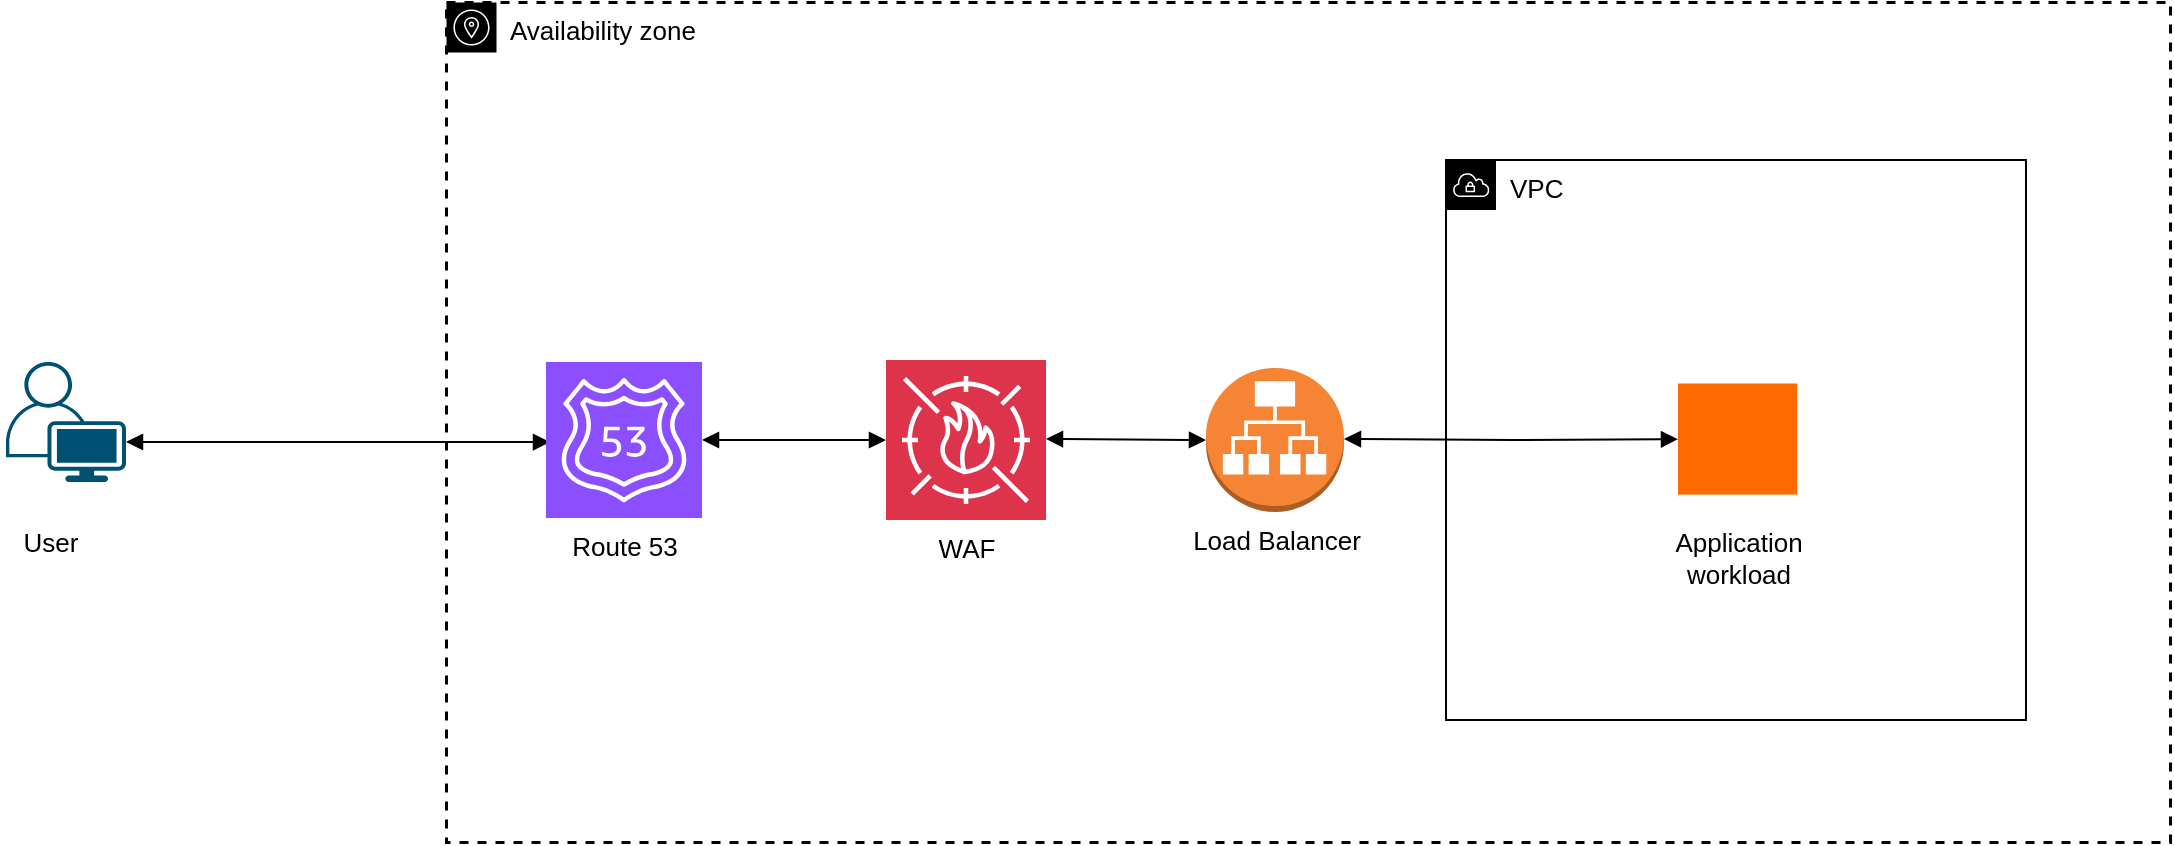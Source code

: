 <mxfile version="25.0.1">
  <diagram name="Page-1" id="HMwde_tr8L4xsojdTPUV">
    <mxGraphModel dx="1368" dy="838" grid="1" gridSize="10" guides="1" tooltips="1" connect="1" arrows="1" fold="1" page="1" pageScale="1" pageWidth="1169" pageHeight="827" background="#ffffff" math="0" shadow="0">
      <root>
        <mxCell id="0" />
        <mxCell id="1" parent="0" />
        <mxCell id="2owbVxqjxLrowaVmjvYN-4" value="" style="points=[[0.35,0,0],[0.98,0.51,0],[1,0.71,0],[0.67,1,0],[0,0.795,0],[0,0.65,0]];verticalLabelPosition=bottom;sketch=0;html=1;verticalAlign=top;aspect=fixed;align=center;pointerEvents=1;shape=mxgraph.cisco19.user;fillColor=#005073;strokeColor=none;" parent="1" vertex="1">
          <mxGeometry x="40" y="360" width="60" height="60" as="geometry" />
        </mxCell>
        <mxCell id="2owbVxqjxLrowaVmjvYN-9" value="" style="edgeStyle=orthogonalEdgeStyle;html=1;endArrow=block;elbow=vertical;startArrow=block;startFill=1;endFill=1;strokeColor=#000000;rounded=0;entryX=0;entryY=0.5;entryDx=0;entryDy=0;entryPerimeter=0;" parent="1" edge="1">
          <mxGeometry width="100" relative="1" as="geometry">
            <mxPoint x="100" y="400" as="sourcePoint" />
            <mxPoint x="312" y="400.03" as="targetPoint" />
          </mxGeometry>
        </mxCell>
        <mxCell id="2owbVxqjxLrowaVmjvYN-23" value="&lt;font style=&quot;font-size: 13px;&quot; color=&quot;#000000&quot;&gt;User&lt;/font&gt;" style="text;html=1;align=center;verticalAlign=middle;resizable=0;points=[];autosize=1;strokeColor=none;fillColor=none;" parent="1" vertex="1">
          <mxGeometry x="37" y="435" width="50" height="30" as="geometry" />
        </mxCell>
        <mxCell id="2owbVxqjxLrowaVmjvYN-3" value="&lt;font style=&quot;font-size: 13px;&quot; color=&quot;#000000&quot;&gt;Route 53&lt;/font&gt;" style="sketch=0;points=[[0,0,0],[0.25,0,0],[0.5,0,0],[0.75,0,0],[1,0,0],[0,1,0],[0.25,1,0],[0.5,1,0],[0.75,1,0],[1,1,0],[0,0.25,0],[0,0.5,0],[0,0.75,0],[1,0.25,0],[1,0.5,0],[1,0.75,0]];outlineConnect=0;fontColor=#232F3E;fillColor=#8C4FFF;strokeColor=#ffffff;dashed=0;verticalLabelPosition=bottom;verticalAlign=top;align=center;html=1;fontSize=12;fontStyle=0;aspect=fixed;shape=mxgraph.aws4.resourceIcon;resIcon=mxgraph.aws4.route_53;" parent="1" vertex="1">
          <mxGeometry x="310" y="360" width="78" height="78" as="geometry" />
        </mxCell>
        <mxCell id="2owbVxqjxLrowaVmjvYN-5" value="&lt;font style=&quot;font-size: 13px;&quot; color=&quot;#000000&quot;&gt;WAF&lt;/font&gt;" style="sketch=0;points=[[0,0,0],[0.25,0,0],[0.5,0,0],[0.75,0,0],[1,0,0],[0,1,0],[0.25,1,0],[0.5,1,0],[0.75,1,0],[1,1,0],[0,0.25,0],[0,0.5,0],[0,0.75,0],[1,0.25,0],[1,0.5,0],[1,0.75,0]];outlineConnect=0;fontColor=#232F3E;fillColor=#DD344C;strokeColor=#ffffff;dashed=0;verticalLabelPosition=bottom;verticalAlign=top;align=center;html=1;fontSize=12;fontStyle=0;aspect=fixed;shape=mxgraph.aws4.resourceIcon;resIcon=mxgraph.aws4.waf;" parent="1" vertex="1">
          <mxGeometry x="480" y="359" width="80" height="80" as="geometry" />
        </mxCell>
        <mxCell id="2owbVxqjxLrowaVmjvYN-6" value="&lt;font style=&quot;font-size: 13px;&quot; color=&quot;#000000&quot;&gt;Load Balancer&lt;/font&gt;" style="outlineConnect=0;dashed=0;verticalLabelPosition=bottom;verticalAlign=top;align=center;html=1;shape=mxgraph.aws3.application_load_balancer;fillColor=#F58534;gradientColor=none;" parent="1" vertex="1">
          <mxGeometry x="640" y="363" width="69" height="72" as="geometry" />
        </mxCell>
        <mxCell id="2owbVxqjxLrowaVmjvYN-7" value="&lt;font style=&quot;font-size: 13px;&quot; color=&quot;#000000&quot;&gt;VPC&lt;/font&gt;" style="sketch=0;outlineConnect=0;gradientColor=none;html=1;whiteSpace=wrap;fontSize=12;fontStyle=0;shape=mxgraph.aws4.group;grIcon=mxgraph.aws4.group_vpc;strokeColor=#000000;fillColor=none;verticalAlign=top;align=left;spacingLeft=30;fontColor=#879196;dashed=0;" parent="1" vertex="1">
          <mxGeometry x="760" y="259" width="290" height="280" as="geometry" />
        </mxCell>
        <mxCell id="2owbVxqjxLrowaVmjvYN-8" value="" style="points=[];aspect=fixed;html=1;align=center;shadow=0;dashed=0;fillColor=#FF6A00;strokeColor=none;shape=mxgraph.alibaba_cloud.ecs_elastic_compute_service;" parent="1" vertex="1">
          <mxGeometry x="876" y="370.75" width="59.6" height="55.55" as="geometry" />
        </mxCell>
        <mxCell id="2owbVxqjxLrowaVmjvYN-10" value="" style="edgeStyle=orthogonalEdgeStyle;html=1;endArrow=block;elbow=vertical;startArrow=block;startFill=1;endFill=1;strokeColor=#000000;rounded=0;entryX=0;entryY=0.5;entryDx=0;entryDy=0;entryPerimeter=0;" parent="1" source="2owbVxqjxLrowaVmjvYN-3" target="2owbVxqjxLrowaVmjvYN-5" edge="1">
          <mxGeometry width="100" relative="1" as="geometry">
            <mxPoint x="178" y="189" as="sourcePoint" />
            <mxPoint x="470" y="399" as="targetPoint" />
          </mxGeometry>
        </mxCell>
        <mxCell id="2owbVxqjxLrowaVmjvYN-11" value="" style="edgeStyle=orthogonalEdgeStyle;html=1;endArrow=block;elbow=vertical;startArrow=block;startFill=1;endFill=1;strokeColor=#000000;rounded=0;entryX=0;entryY=0.5;entryDx=0;entryDy=0;entryPerimeter=0;" parent="1" target="2owbVxqjxLrowaVmjvYN-6" edge="1">
          <mxGeometry width="100" relative="1" as="geometry">
            <mxPoint x="560" y="398.5" as="sourcePoint" />
            <mxPoint x="630" y="399" as="targetPoint" />
          </mxGeometry>
        </mxCell>
        <mxCell id="2owbVxqjxLrowaVmjvYN-12" value="" style="edgeStyle=orthogonalEdgeStyle;html=1;endArrow=block;elbow=vertical;startArrow=block;startFill=1;endFill=1;strokeColor=#000000;rounded=0;" parent="1" target="2owbVxqjxLrowaVmjvYN-8" edge="1">
          <mxGeometry width="100" relative="1" as="geometry">
            <mxPoint x="709" y="398.5" as="sourcePoint" />
            <mxPoint x="809" y="398.5" as="targetPoint" />
          </mxGeometry>
        </mxCell>
        <mxCell id="2owbVxqjxLrowaVmjvYN-22" value="&lt;font style=&quot;font-size: 13px;&quot; color=&quot;#000000&quot;&gt;Application&lt;/font&gt;&lt;div&gt;&lt;font style=&quot;font-size: 13px;&quot; color=&quot;#000000&quot;&gt;workload&lt;/font&gt;&lt;/div&gt;" style="text;html=1;align=center;verticalAlign=middle;resizable=0;points=[];autosize=1;strokeColor=none;fillColor=none;" parent="1" vertex="1">
          <mxGeometry x="860.8" y="438" width="90" height="40" as="geometry" />
        </mxCell>
        <mxCell id="l4AWrjGMaiEK8cyGMO2i-2" value="&lt;font color=&quot;#000000&quot; style=&quot;font-size: 13px;&quot;&gt;Availability zone&lt;/font&gt;" style="sketch=0;outlineConnect=0;gradientColor=none;html=1;whiteSpace=wrap;fontSize=12;fontStyle=0;shape=mxgraph.aws4.group;grIcon=mxgraph.aws4.group_availability_zone;strokeColor=#000000;fillColor=none;verticalAlign=top;align=left;spacingLeft=30;fontColor=#E8E8E8;dashed=1;strokeWidth=1.5;" vertex="1" parent="1">
          <mxGeometry x="260" y="180" width="862" height="420" as="geometry" />
        </mxCell>
      </root>
    </mxGraphModel>
  </diagram>
</mxfile>
